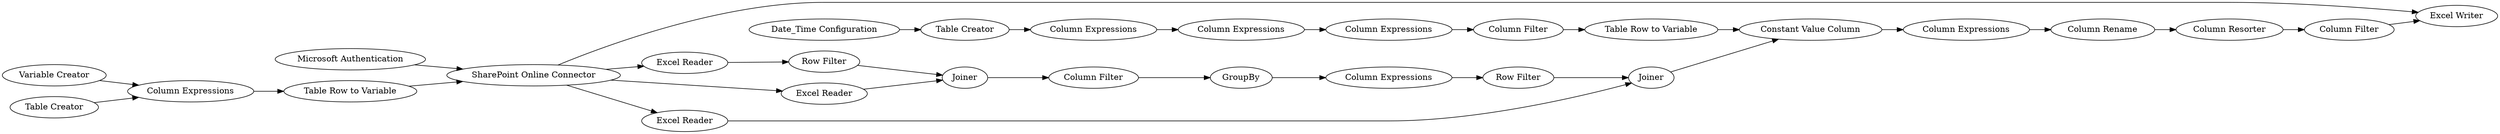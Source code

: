 digraph {
	1 [label="Microsoft Authentication"]
	2 [label="SharePoint Online Connector"]
	3 [label="Variable Creator"]
	5 [label="Table Creator"]
	6 [label="Column Expressions"]
	98 [label="Table Row to Variable"]
	99 [label="Excel Reader"]
	100 [label="Excel Reader"]
	101 [label="Excel Writer"]
	102 [label=Joiner]
	103 [label="Column Filter"]
	104 [label="Column Expressions"]
	105 [label="Excel Reader"]
	106 [label=Joiner]
	108 [label="Date_Time Configuration"]
	110 [label="Column Expressions"]
	111 [label="Column Expressions"]
	112 [label="Column Expressions"]
	114 [label="Table Creator"]
	116 [label="Table Row to Variable"]
	117 [label="Column Filter"]
	118 [label="Constant Value Column"]
	119 [label="Column Expressions"]
	120 [label="Column Resorter"]
	121 [label="Column Rename"]
	123 [label="Row Filter"]
	125 [label="Row Filter"]
	126 [label=GroupBy]
	134 [label="Column Filter"]
	1 -> 2
	2 -> 99
	2 -> 100
	2 -> 101
	2 -> 105
	3 -> 6
	5 -> 6
	6 -> 98
	98 -> 2
	99 -> 102
	100 -> 123
	102 -> 103
	103 -> 126
	104 -> 125
	105 -> 106
	106 -> 118
	108 -> 114
	110 -> 112
	111 -> 117
	112 -> 111
	114 -> 110
	116 -> 118
	117 -> 116
	118 -> 119
	119 -> 121
	120 -> 134
	121 -> 120
	123 -> 102
	125 -> 106
	126 -> 104
	134 -> 101
	rankdir=LR
}
